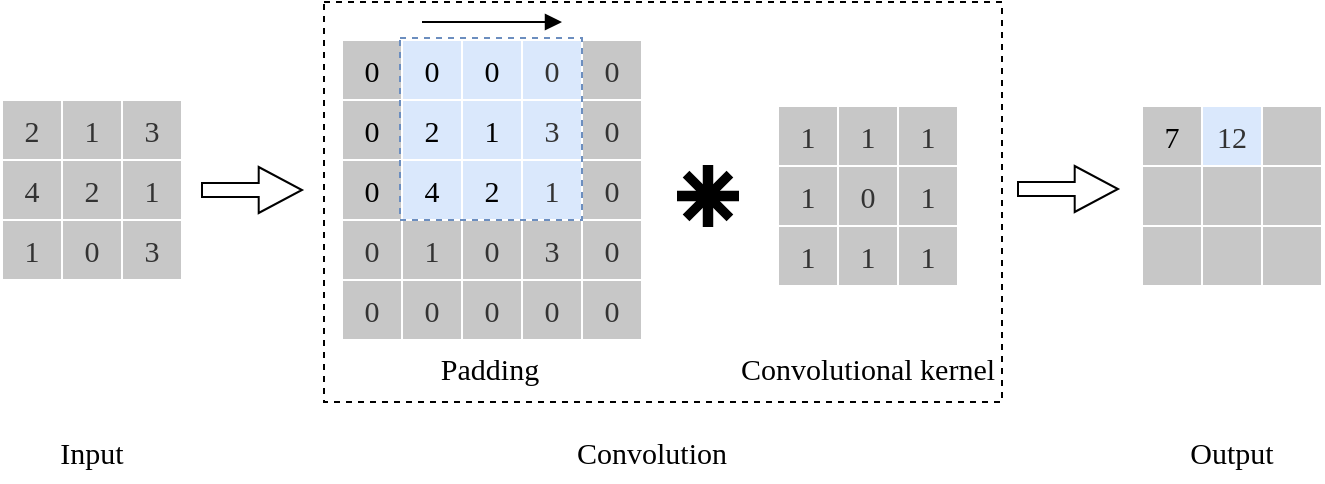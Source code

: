<mxfile version="26.0.14">
  <diagram name="第 1 页" id="dgMoX-AULky6V-c0y0NT">
    <mxGraphModel dx="789" dy="517" grid="1" gridSize="10" guides="1" tooltips="1" connect="1" arrows="1" fold="1" page="1" pageScale="1" pageWidth="827" pageHeight="1169" math="0" shadow="0">
      <root>
        <mxCell id="0" />
        <mxCell id="1" parent="0" />
        <mxCell id="99AfDLn0tlyLMIZODvCi-90" value="" style="rounded=0;whiteSpace=wrap;html=1;dashed=1;fillColor=none;fontSize=15;fontFamily=Times New Roman;" vertex="1" parent="1">
          <mxGeometry x="221" y="40" width="339" height="200" as="geometry" />
        </mxCell>
        <mxCell id="99AfDLn0tlyLMIZODvCi-14" value="2" style="whiteSpace=wrap;html=1;aspect=fixed;fillColor=#C7C7C7;fontColor=#333333;strokeColor=#FFFFFF;fontSize=15;fontFamily=Times New Roman;" vertex="1" parent="1">
          <mxGeometry x="60" y="89" width="30" height="30" as="geometry" />
        </mxCell>
        <mxCell id="99AfDLn0tlyLMIZODvCi-15" value="1" style="whiteSpace=wrap;html=1;aspect=fixed;fillColor=#C7C7C7;fontColor=#333333;strokeColor=#FFFFFF;fontSize=15;fontFamily=Times New Roman;" vertex="1" parent="1">
          <mxGeometry x="90" y="89" width="30" height="30" as="geometry" />
        </mxCell>
        <mxCell id="99AfDLn0tlyLMIZODvCi-16" value="3" style="whiteSpace=wrap;html=1;aspect=fixed;fillColor=#C7C7C7;fontColor=#333333;strokeColor=#FFFFFF;fontSize=15;fontFamily=Times New Roman;" vertex="1" parent="1">
          <mxGeometry x="120" y="89" width="30" height="30" as="geometry" />
        </mxCell>
        <mxCell id="99AfDLn0tlyLMIZODvCi-18" value="4" style="whiteSpace=wrap;html=1;aspect=fixed;fillColor=#C7C7C7;fontColor=#333333;strokeColor=#FFFFFF;fontSize=15;fontFamily=Times New Roman;" vertex="1" parent="1">
          <mxGeometry x="60" y="119" width="30" height="30" as="geometry" />
        </mxCell>
        <mxCell id="99AfDLn0tlyLMIZODvCi-19" value="2" style="whiteSpace=wrap;html=1;aspect=fixed;fillColor=#C7C7C7;fontColor=#333333;strokeColor=#FFFFFF;fontSize=15;fontFamily=Times New Roman;" vertex="1" parent="1">
          <mxGeometry x="90" y="119" width="30" height="30" as="geometry" />
        </mxCell>
        <mxCell id="99AfDLn0tlyLMIZODvCi-20" value="1" style="whiteSpace=wrap;html=1;aspect=fixed;fillColor=#C7C7C7;fontColor=#333333;strokeColor=#FFFFFF;fontSize=15;fontFamily=Times New Roman;" vertex="1" parent="1">
          <mxGeometry x="120" y="119" width="30" height="30" as="geometry" />
        </mxCell>
        <mxCell id="99AfDLn0tlyLMIZODvCi-22" value="1" style="whiteSpace=wrap;html=1;aspect=fixed;fillColor=#C7C7C7;fontColor=#333333;strokeColor=#FFFFFF;fontSize=15;fontFamily=Times New Roman;" vertex="1" parent="1">
          <mxGeometry x="60" y="149" width="30" height="30" as="geometry" />
        </mxCell>
        <mxCell id="99AfDLn0tlyLMIZODvCi-23" value="0" style="whiteSpace=wrap;html=1;aspect=fixed;fillColor=#C7C7C7;fontColor=#333333;strokeColor=#FFFFFF;fontSize=15;fontFamily=Times New Roman;" vertex="1" parent="1">
          <mxGeometry x="90" y="149" width="30" height="30" as="geometry" />
        </mxCell>
        <mxCell id="99AfDLn0tlyLMIZODvCi-24" value="3" style="whiteSpace=wrap;html=1;aspect=fixed;fillColor=#C7C7C7;fontColor=#333333;strokeColor=#FFFFFF;fontSize=15;fontFamily=Times New Roman;" vertex="1" parent="1">
          <mxGeometry x="120" y="149" width="30" height="30" as="geometry" />
        </mxCell>
        <mxCell id="99AfDLn0tlyLMIZODvCi-30" value="0" style="whiteSpace=wrap;html=1;aspect=fixed;fillColor=#C7C7C7;strokeColor=#FFFFFF;fontSize=15;fontFamily=Times New Roman;" vertex="1" parent="1">
          <mxGeometry x="230" y="59" width="30" height="30" as="geometry" />
        </mxCell>
        <mxCell id="99AfDLn0tlyLMIZODvCi-31" value="0" style="whiteSpace=wrap;html=1;aspect=fixed;fillColor=#dae8fc;strokeColor=#FFFFFF;fontSize=15;fontFamily=Times New Roman;" vertex="1" parent="1">
          <mxGeometry x="260" y="59" width="30" height="30" as="geometry" />
        </mxCell>
        <mxCell id="99AfDLn0tlyLMIZODvCi-32" value="0" style="whiteSpace=wrap;html=1;aspect=fixed;fillColor=#dae8fc;strokeColor=#FFFFFF;fontSize=15;fontFamily=Times New Roman;" vertex="1" parent="1">
          <mxGeometry x="290" y="59" width="30" height="30" as="geometry" />
        </mxCell>
        <mxCell id="99AfDLn0tlyLMIZODvCi-33" value="0" style="whiteSpace=wrap;html=1;aspect=fixed;fillColor=#C7C7C7;strokeColor=#FFFFFF;fontSize=15;fontFamily=Times New Roman;" vertex="1" parent="1">
          <mxGeometry x="230" y="89" width="30" height="30" as="geometry" />
        </mxCell>
        <mxCell id="99AfDLn0tlyLMIZODvCi-34" value="2" style="whiteSpace=wrap;html=1;aspect=fixed;fillColor=#dae8fc;strokeColor=#FFFFFF;fontSize=15;fontFamily=Times New Roman;" vertex="1" parent="1">
          <mxGeometry x="260" y="89" width="30" height="30" as="geometry" />
        </mxCell>
        <mxCell id="99AfDLn0tlyLMIZODvCi-35" value="1" style="whiteSpace=wrap;html=1;aspect=fixed;fillColor=#dae8fc;strokeColor=#FFFFFF;fontSize=15;fontFamily=Times New Roman;" vertex="1" parent="1">
          <mxGeometry x="290" y="89" width="30" height="30" as="geometry" />
        </mxCell>
        <mxCell id="99AfDLn0tlyLMIZODvCi-36" value="0" style="whiteSpace=wrap;html=1;aspect=fixed;fillColor=#C7C7C7;strokeColor=#FFFFFF;fontSize=15;fontFamily=Times New Roman;" vertex="1" parent="1">
          <mxGeometry x="230" y="119" width="30" height="30" as="geometry" />
        </mxCell>
        <mxCell id="99AfDLn0tlyLMIZODvCi-37" value="4" style="whiteSpace=wrap;html=1;aspect=fixed;fillColor=#dae8fc;strokeColor=#FFFFFF;fontSize=15;fontFamily=Times New Roman;" vertex="1" parent="1">
          <mxGeometry x="260" y="119" width="30" height="30" as="geometry" />
        </mxCell>
        <mxCell id="99AfDLn0tlyLMIZODvCi-38" value="2" style="whiteSpace=wrap;html=1;aspect=fixed;fillColor=#dae8fc;strokeColor=#FFFFFF;fontSize=15;fontFamily=Times New Roman;" vertex="1" parent="1">
          <mxGeometry x="290" y="119" width="30" height="30" as="geometry" />
        </mxCell>
        <mxCell id="99AfDLn0tlyLMIZODvCi-39" value="0" style="whiteSpace=wrap;html=1;aspect=fixed;fillColor=#DAE8FC;fontColor=#333333;strokeColor=#FFFFFF;fontSize=15;fontFamily=Times New Roman;" vertex="1" parent="1">
          <mxGeometry x="320" y="59" width="30" height="30" as="geometry" />
        </mxCell>
        <mxCell id="99AfDLn0tlyLMIZODvCi-40" value="1" style="whiteSpace=wrap;html=1;aspect=fixed;fillColor=#C7C7C7;fontColor=#333333;strokeColor=#FFFFFF;fontSize=15;fontFamily=Times New Roman;" vertex="1" parent="1">
          <mxGeometry x="320" y="89" width="30" height="30" as="geometry" />
        </mxCell>
        <mxCell id="99AfDLn0tlyLMIZODvCi-41" value="3" style="whiteSpace=wrap;html=1;aspect=fixed;fillColor=#DAE8FC;fontColor=#333333;strokeColor=#FFFFFF;fontSize=15;fontFamily=Times New Roman;" vertex="1" parent="1">
          <mxGeometry x="320" y="89" width="30" height="30" as="geometry" />
        </mxCell>
        <mxCell id="99AfDLn0tlyLMIZODvCi-42" value="1" style="whiteSpace=wrap;html=1;aspect=fixed;fillColor=#DAE8FC;fontColor=#333333;strokeColor=#FFFFFF;fontSize=15;fontFamily=Times New Roman;" vertex="1" parent="1">
          <mxGeometry x="320" y="119" width="30" height="30" as="geometry" />
        </mxCell>
        <mxCell id="99AfDLn0tlyLMIZODvCi-43" value="0" style="whiteSpace=wrap;html=1;aspect=fixed;fillColor=#C7C7C7;fontColor=#333333;strokeColor=#FFFFFF;fontSize=15;fontFamily=Times New Roman;" vertex="1" parent="1">
          <mxGeometry x="230" y="149" width="30" height="30" as="geometry" />
        </mxCell>
        <mxCell id="99AfDLn0tlyLMIZODvCi-44" value="1" style="whiteSpace=wrap;html=1;aspect=fixed;fillColor=#C7C7C7;fontColor=#333333;strokeColor=#FFFFFF;fontSize=15;fontFamily=Times New Roman;" vertex="1" parent="1">
          <mxGeometry x="260" y="149" width="30" height="30" as="geometry" />
        </mxCell>
        <mxCell id="99AfDLn0tlyLMIZODvCi-45" value="0" style="whiteSpace=wrap;html=1;aspect=fixed;fillColor=#C7C7C7;fontColor=#333333;strokeColor=#FFFFFF;fontSize=15;fontFamily=Times New Roman;" vertex="1" parent="1">
          <mxGeometry x="290" y="149" width="30" height="30" as="geometry" />
        </mxCell>
        <mxCell id="99AfDLn0tlyLMIZODvCi-46" value="3" style="whiteSpace=wrap;html=1;aspect=fixed;fillColor=#C7C7C7;fontColor=#333333;strokeColor=#FFFFFF;fontSize=15;fontFamily=Times New Roman;" vertex="1" parent="1">
          <mxGeometry x="320" y="149" width="30" height="30" as="geometry" />
        </mxCell>
        <mxCell id="99AfDLn0tlyLMIZODvCi-47" value="0" style="whiteSpace=wrap;html=1;aspect=fixed;fillColor=#C7C7C7;fontColor=#333333;strokeColor=#FFFFFF;fontSize=15;fontFamily=Times New Roman;" vertex="1" parent="1">
          <mxGeometry x="350" y="59" width="30" height="30" as="geometry" />
        </mxCell>
        <mxCell id="99AfDLn0tlyLMIZODvCi-48" value="0" style="whiteSpace=wrap;html=1;aspect=fixed;fillColor=#C7C7C7;fontColor=#333333;strokeColor=#FFFFFF;fontSize=15;fontFamily=Times New Roman;" vertex="1" parent="1">
          <mxGeometry x="350" y="89" width="30" height="30" as="geometry" />
        </mxCell>
        <mxCell id="99AfDLn0tlyLMIZODvCi-49" value="0" style="whiteSpace=wrap;html=1;aspect=fixed;fillColor=#C7C7C7;fontColor=#333333;strokeColor=#FFFFFF;fontSize=15;fontFamily=Times New Roman;" vertex="1" parent="1">
          <mxGeometry x="350" y="119" width="30" height="30" as="geometry" />
        </mxCell>
        <mxCell id="99AfDLn0tlyLMIZODvCi-50" value="0" style="whiteSpace=wrap;html=1;aspect=fixed;fillColor=#C7C7C7;fontColor=#333333;strokeColor=#FFFFFF;fontSize=15;fontFamily=Times New Roman;" vertex="1" parent="1">
          <mxGeometry x="350" y="149" width="30" height="30" as="geometry" />
        </mxCell>
        <mxCell id="99AfDLn0tlyLMIZODvCi-51" value="0" style="whiteSpace=wrap;html=1;aspect=fixed;fillColor=#C7C7C7;fontColor=#333333;strokeColor=#FFFFFF;fontSize=15;fontFamily=Times New Roman;" vertex="1" parent="1">
          <mxGeometry x="230" y="179" width="30" height="30" as="geometry" />
        </mxCell>
        <mxCell id="99AfDLn0tlyLMIZODvCi-52" value="0" style="whiteSpace=wrap;html=1;aspect=fixed;fillColor=#C7C7C7;fontColor=#333333;strokeColor=#FFFFFF;fontSize=15;fontFamily=Times New Roman;" vertex="1" parent="1">
          <mxGeometry x="260" y="179" width="30" height="30" as="geometry" />
        </mxCell>
        <mxCell id="99AfDLn0tlyLMIZODvCi-53" value="0" style="whiteSpace=wrap;html=1;aspect=fixed;fillColor=#C7C7C7;fontColor=#333333;strokeColor=#FFFFFF;fontSize=15;fontFamily=Times New Roman;" vertex="1" parent="1">
          <mxGeometry x="290" y="179" width="30" height="30" as="geometry" />
        </mxCell>
        <mxCell id="99AfDLn0tlyLMIZODvCi-54" value="0" style="whiteSpace=wrap;html=1;aspect=fixed;fillColor=#C7C7C7;fontColor=#333333;strokeColor=#FFFFFF;fontSize=15;fontFamily=Times New Roman;" vertex="1" parent="1">
          <mxGeometry x="320" y="179" width="30" height="30" as="geometry" />
        </mxCell>
        <mxCell id="99AfDLn0tlyLMIZODvCi-55" value="0" style="whiteSpace=wrap;html=1;aspect=fixed;fillColor=#C7C7C7;fontColor=#333333;strokeColor=#FFFFFF;fontSize=15;fontFamily=Times New Roman;" vertex="1" parent="1">
          <mxGeometry x="350" y="179" width="30" height="30" as="geometry" />
        </mxCell>
        <mxCell id="99AfDLn0tlyLMIZODvCi-56" value="" style="shape=cross;whiteSpace=wrap;html=1;aspect=fixed;fillColor=#000000;rotation=45;size=0.125;fontSize=15;fontFamily=Times New Roman;" vertex="1" parent="1">
          <mxGeometry x="398" y="122" width="30" height="30" as="geometry" />
        </mxCell>
        <mxCell id="99AfDLn0tlyLMIZODvCi-57" value="1" style="whiteSpace=wrap;html=1;aspect=fixed;fillColor=#C7C7C7;fontColor=#333333;strokeColor=#FFFFFF;fontSize=15;fontFamily=Times New Roman;" vertex="1" parent="1">
          <mxGeometry x="448" y="92" width="30" height="30" as="geometry" />
        </mxCell>
        <mxCell id="99AfDLn0tlyLMIZODvCi-58" value="1" style="whiteSpace=wrap;html=1;aspect=fixed;fillColor=#C7C7C7;fontColor=#333333;strokeColor=#FFFFFF;fontSize=15;fontFamily=Times New Roman;" vertex="1" parent="1">
          <mxGeometry x="478" y="92" width="30" height="30" as="geometry" />
        </mxCell>
        <mxCell id="99AfDLn0tlyLMIZODvCi-59" value="1" style="whiteSpace=wrap;html=1;aspect=fixed;fillColor=#C7C7C7;fontColor=#333333;strokeColor=#FFFFFF;fontSize=15;fontFamily=Times New Roman;" vertex="1" parent="1">
          <mxGeometry x="508" y="92" width="30" height="30" as="geometry" />
        </mxCell>
        <mxCell id="99AfDLn0tlyLMIZODvCi-60" value="1" style="whiteSpace=wrap;html=1;aspect=fixed;fillColor=#C7C7C7;fontColor=#333333;strokeColor=#FFFFFF;fontSize=15;fontFamily=Times New Roman;" vertex="1" parent="1">
          <mxGeometry x="448" y="122" width="30" height="30" as="geometry" />
        </mxCell>
        <mxCell id="99AfDLn0tlyLMIZODvCi-61" value="0" style="whiteSpace=wrap;html=1;aspect=fixed;fillColor=#C7C7C7;fontColor=#333333;strokeColor=#FFFFFF;fontSize=15;fontFamily=Times New Roman;" vertex="1" parent="1">
          <mxGeometry x="478" y="122" width="30" height="30" as="geometry" />
        </mxCell>
        <mxCell id="99AfDLn0tlyLMIZODvCi-62" value="1" style="whiteSpace=wrap;html=1;aspect=fixed;fillColor=#C7C7C7;fontColor=#333333;strokeColor=#FFFFFF;fontSize=15;fontFamily=Times New Roman;" vertex="1" parent="1">
          <mxGeometry x="508" y="122" width="30" height="30" as="geometry" />
        </mxCell>
        <mxCell id="99AfDLn0tlyLMIZODvCi-63" value="1" style="whiteSpace=wrap;html=1;aspect=fixed;fillColor=#C7C7C7;fontColor=#333333;strokeColor=#FFFFFF;fontSize=15;fontFamily=Times New Roman;" vertex="1" parent="1">
          <mxGeometry x="448" y="152" width="30" height="30" as="geometry" />
        </mxCell>
        <mxCell id="99AfDLn0tlyLMIZODvCi-64" value="1" style="whiteSpace=wrap;html=1;aspect=fixed;fillColor=#C7C7C7;fontColor=#333333;strokeColor=#FFFFFF;fontSize=15;fontFamily=Times New Roman;" vertex="1" parent="1">
          <mxGeometry x="478" y="152" width="30" height="30" as="geometry" />
        </mxCell>
        <mxCell id="99AfDLn0tlyLMIZODvCi-65" value="1" style="whiteSpace=wrap;html=1;aspect=fixed;fillColor=#C7C7C7;fontColor=#333333;strokeColor=#FFFFFF;fontSize=15;fontFamily=Times New Roman;" vertex="1" parent="1">
          <mxGeometry x="508" y="152" width="30" height="30" as="geometry" />
        </mxCell>
        <mxCell id="99AfDLn0tlyLMIZODvCi-66" value="7" style="whiteSpace=wrap;html=1;aspect=fixed;fillColor=#C7C7C7;strokeColor=#FFFFFF;fontSize=15;fontFamily=Times New Roman;" vertex="1" parent="1">
          <mxGeometry x="630" y="92" width="30" height="30" as="geometry" />
        </mxCell>
        <mxCell id="99AfDLn0tlyLMIZODvCi-67" value="12" style="whiteSpace=wrap;html=1;aspect=fixed;fillColor=#DAE8FC;fontColor=#333333;strokeColor=#FFFFFF;fontSize=15;fontFamily=Times New Roman;" vertex="1" parent="1">
          <mxGeometry x="660" y="92" width="30" height="30" as="geometry" />
        </mxCell>
        <mxCell id="99AfDLn0tlyLMIZODvCi-68" value="" style="whiteSpace=wrap;html=1;aspect=fixed;fillColor=#C7C7C7;fontColor=#333333;strokeColor=#FFFFFF;fontSize=15;fontFamily=Times New Roman;" vertex="1" parent="1">
          <mxGeometry x="690" y="92" width="30" height="30" as="geometry" />
        </mxCell>
        <mxCell id="99AfDLn0tlyLMIZODvCi-69" value="" style="whiteSpace=wrap;html=1;aspect=fixed;fillColor=#C7C7C7;fontColor=#333333;strokeColor=#FFFFFF;fontSize=15;fontFamily=Times New Roman;" vertex="1" parent="1">
          <mxGeometry x="630" y="122" width="30" height="30" as="geometry" />
        </mxCell>
        <mxCell id="99AfDLn0tlyLMIZODvCi-70" value="" style="whiteSpace=wrap;html=1;aspect=fixed;fillColor=#C7C7C7;fontColor=#333333;strokeColor=#FFFFFF;fontSize=15;fontFamily=Times New Roman;" vertex="1" parent="1">
          <mxGeometry x="660" y="122" width="30" height="30" as="geometry" />
        </mxCell>
        <mxCell id="99AfDLn0tlyLMIZODvCi-71" value="" style="whiteSpace=wrap;html=1;aspect=fixed;fillColor=#C7C7C7;fontColor=#333333;strokeColor=#FFFFFF;fontSize=15;fontFamily=Times New Roman;" vertex="1" parent="1">
          <mxGeometry x="690" y="122" width="30" height="30" as="geometry" />
        </mxCell>
        <mxCell id="99AfDLn0tlyLMIZODvCi-72" value="" style="whiteSpace=wrap;html=1;aspect=fixed;fillColor=#C7C7C7;fontColor=#333333;strokeColor=#FFFFFF;fontSize=15;fontFamily=Times New Roman;" vertex="1" parent="1">
          <mxGeometry x="630" y="152" width="30" height="30" as="geometry" />
        </mxCell>
        <mxCell id="99AfDLn0tlyLMIZODvCi-73" value="" style="whiteSpace=wrap;html=1;aspect=fixed;fillColor=#C7C7C7;fontColor=#333333;strokeColor=#FFFFFF;fontSize=15;fontFamily=Times New Roman;" vertex="1" parent="1">
          <mxGeometry x="660" y="152" width="30" height="30" as="geometry" />
        </mxCell>
        <mxCell id="99AfDLn0tlyLMIZODvCi-74" value="" style="whiteSpace=wrap;html=1;aspect=fixed;fillColor=#C7C7C7;fontColor=#333333;strokeColor=#FFFFFF;fontSize=15;fontFamily=Times New Roman;" vertex="1" parent="1">
          <mxGeometry x="690" y="152" width="30" height="30" as="geometry" />
        </mxCell>
        <mxCell id="99AfDLn0tlyLMIZODvCi-76" value="" style="shape=cross;whiteSpace=wrap;html=1;aspect=fixed;fillColor=#000000;size=0.141;fontSize=15;fontFamily=Times New Roman;" vertex="1" parent="1">
          <mxGeometry x="398" y="122" width="30" height="30" as="geometry" />
        </mxCell>
        <mxCell id="99AfDLn0tlyLMIZODvCi-77" value="" style="shape=singleArrow;whiteSpace=wrap;html=1;arrowWidth=0.299;arrowSize=0.433;fontSize=15;fontFamily=Times New Roman;" vertex="1" parent="1">
          <mxGeometry x="160" y="122.5" width="50" height="23" as="geometry" />
        </mxCell>
        <mxCell id="99AfDLn0tlyLMIZODvCi-79" value="" style="shape=singleArrow;whiteSpace=wrap;html=1;arrowWidth=0.299;arrowSize=0.433;fontSize=15;fontFamily=Times New Roman;" vertex="1" parent="1">
          <mxGeometry x="568" y="122" width="50" height="23" as="geometry" />
        </mxCell>
        <mxCell id="99AfDLn0tlyLMIZODvCi-80" value="" style="endArrow=block;html=1;rounded=0;endFill=1;fontSize=15;fontFamily=Times New Roman;" edge="1" parent="1">
          <mxGeometry width="50" height="50" relative="1" as="geometry">
            <mxPoint x="270" y="50" as="sourcePoint" />
            <mxPoint x="340" y="50" as="targetPoint" />
          </mxGeometry>
        </mxCell>
        <mxCell id="99AfDLn0tlyLMIZODvCi-75" value="" style="rounded=0;whiteSpace=wrap;html=1;fillColor=none;strokeColor=#6C8EBF;dashed=1;fontSize=15;fontFamily=Times New Roman;" vertex="1" parent="1">
          <mxGeometry x="259" y="58" width="91" height="91" as="geometry" />
        </mxCell>
        <mxCell id="99AfDLn0tlyLMIZODvCi-83" value="Input" style="text;html=1;align=center;verticalAlign=middle;whiteSpace=wrap;rounded=0;fontSize=15;fontFamily=Times New Roman;" vertex="1" parent="1">
          <mxGeometry x="75" y="250" width="60" height="30" as="geometry" />
        </mxCell>
        <mxCell id="99AfDLn0tlyLMIZODvCi-84" value="Output" style="text;html=1;align=center;verticalAlign=middle;whiteSpace=wrap;rounded=0;fontSize=15;fontFamily=Times New Roman;" vertex="1" parent="1">
          <mxGeometry x="645" y="250" width="60" height="30" as="geometry" />
        </mxCell>
        <mxCell id="99AfDLn0tlyLMIZODvCi-86" value="Convolution" style="text;html=1;align=center;verticalAlign=middle;whiteSpace=wrap;rounded=0;fontSize=15;fontFamily=Times New Roman;" vertex="1" parent="1">
          <mxGeometry x="320" y="250" width="130" height="30" as="geometry" />
        </mxCell>
        <mxCell id="99AfDLn0tlyLMIZODvCi-89" value="Convolutional kernel" style="text;html=1;align=center;verticalAlign=middle;whiteSpace=wrap;rounded=0;fontSize=15;fontFamily=Times New Roman;" vertex="1" parent="1">
          <mxGeometry x="425.25" y="208" width="135.5" height="30" as="geometry" />
        </mxCell>
        <mxCell id="99AfDLn0tlyLMIZODvCi-91" value="Padding" style="text;html=1;align=center;verticalAlign=middle;whiteSpace=wrap;rounded=0;fontSize=15;fontFamily=Times New Roman;" vertex="1" parent="1">
          <mxGeometry x="274" y="208" width="60" height="30" as="geometry" />
        </mxCell>
      </root>
    </mxGraphModel>
  </diagram>
</mxfile>
